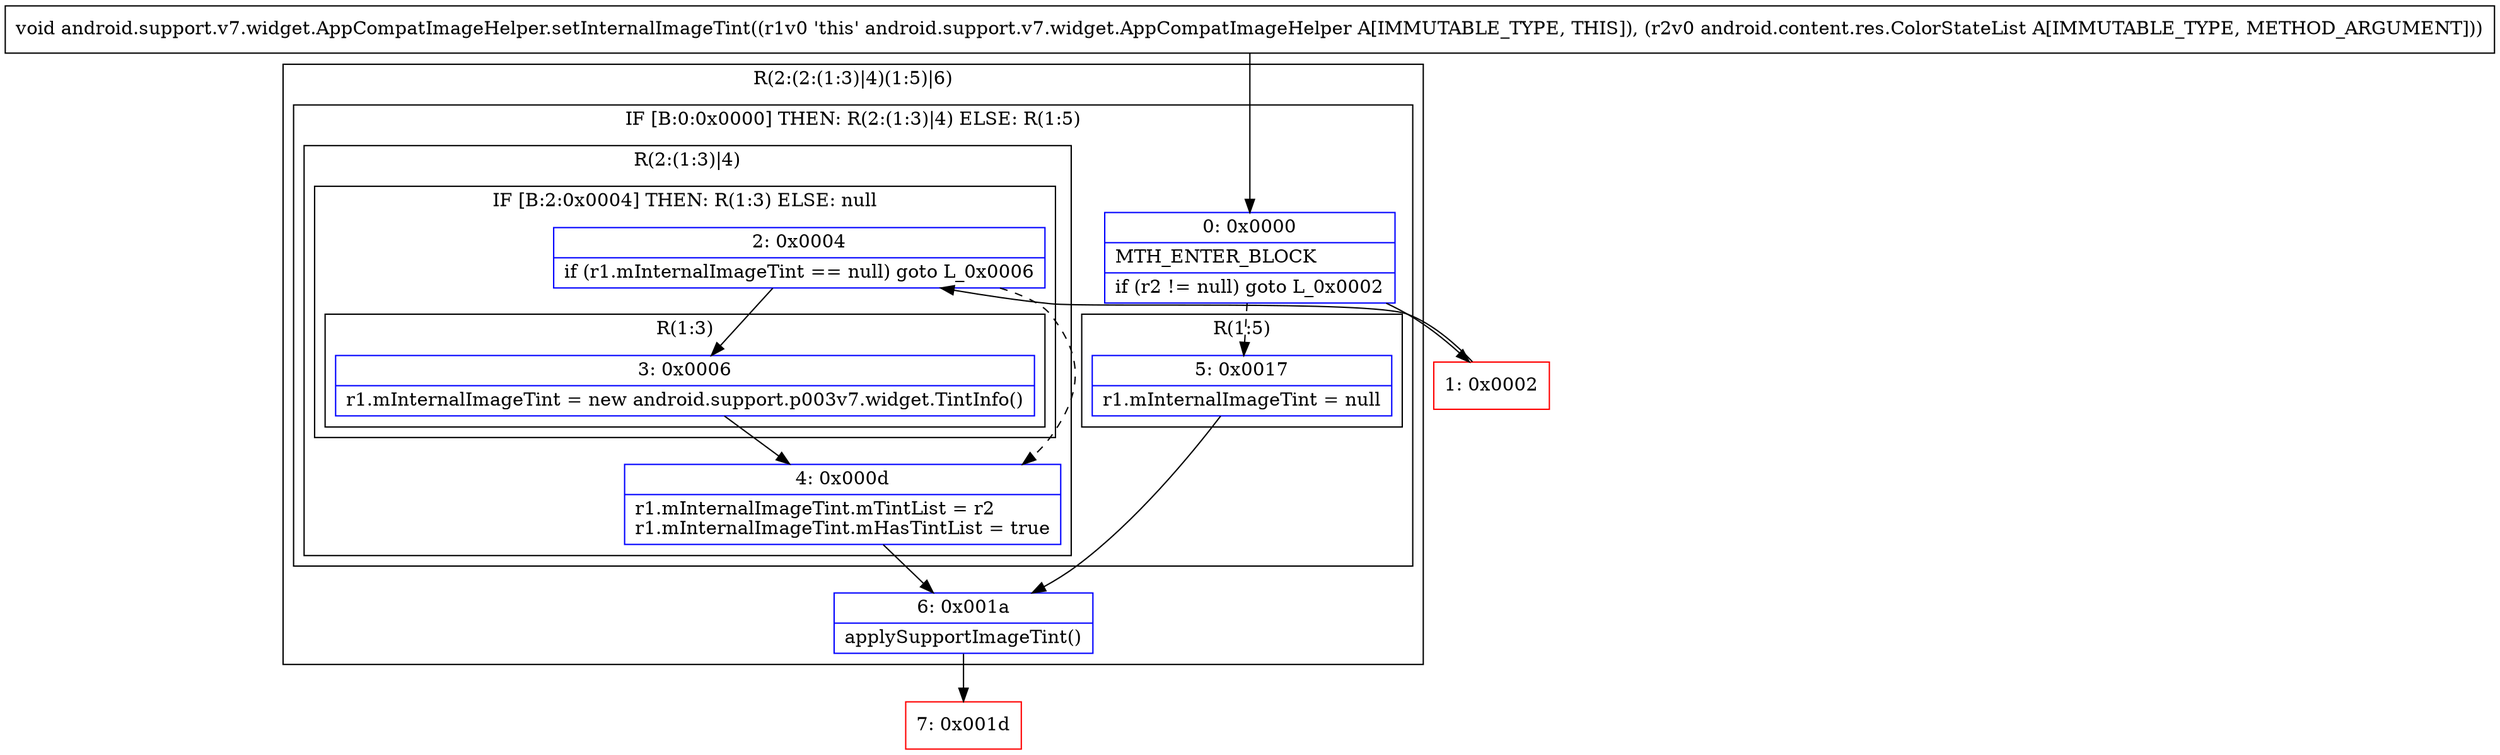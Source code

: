 digraph "CFG forandroid.support.v7.widget.AppCompatImageHelper.setInternalImageTint(Landroid\/content\/res\/ColorStateList;)V" {
subgraph cluster_Region_1967325951 {
label = "R(2:(2:(1:3)|4)(1:5)|6)";
node [shape=record,color=blue];
subgraph cluster_IfRegion_1049082389 {
label = "IF [B:0:0x0000] THEN: R(2:(1:3)|4) ELSE: R(1:5)";
node [shape=record,color=blue];
Node_0 [shape=record,label="{0\:\ 0x0000|MTH_ENTER_BLOCK\l|if (r2 != null) goto L_0x0002\l}"];
subgraph cluster_Region_2040903650 {
label = "R(2:(1:3)|4)";
node [shape=record,color=blue];
subgraph cluster_IfRegion_1509512638 {
label = "IF [B:2:0x0004] THEN: R(1:3) ELSE: null";
node [shape=record,color=blue];
Node_2 [shape=record,label="{2\:\ 0x0004|if (r1.mInternalImageTint == null) goto L_0x0006\l}"];
subgraph cluster_Region_876671108 {
label = "R(1:3)";
node [shape=record,color=blue];
Node_3 [shape=record,label="{3\:\ 0x0006|r1.mInternalImageTint = new android.support.p003v7.widget.TintInfo()\l}"];
}
}
Node_4 [shape=record,label="{4\:\ 0x000d|r1.mInternalImageTint.mTintList = r2\lr1.mInternalImageTint.mHasTintList = true\l}"];
}
subgraph cluster_Region_924099339 {
label = "R(1:5)";
node [shape=record,color=blue];
Node_5 [shape=record,label="{5\:\ 0x0017|r1.mInternalImageTint = null\l}"];
}
}
Node_6 [shape=record,label="{6\:\ 0x001a|applySupportImageTint()\l}"];
}
Node_1 [shape=record,color=red,label="{1\:\ 0x0002}"];
Node_7 [shape=record,color=red,label="{7\:\ 0x001d}"];
MethodNode[shape=record,label="{void android.support.v7.widget.AppCompatImageHelper.setInternalImageTint((r1v0 'this' android.support.v7.widget.AppCompatImageHelper A[IMMUTABLE_TYPE, THIS]), (r2v0 android.content.res.ColorStateList A[IMMUTABLE_TYPE, METHOD_ARGUMENT])) }"];
MethodNode -> Node_0;
Node_0 -> Node_1;
Node_0 -> Node_5[style=dashed];
Node_2 -> Node_3;
Node_2 -> Node_4[style=dashed];
Node_3 -> Node_4;
Node_4 -> Node_6;
Node_5 -> Node_6;
Node_6 -> Node_7;
Node_1 -> Node_2;
}

